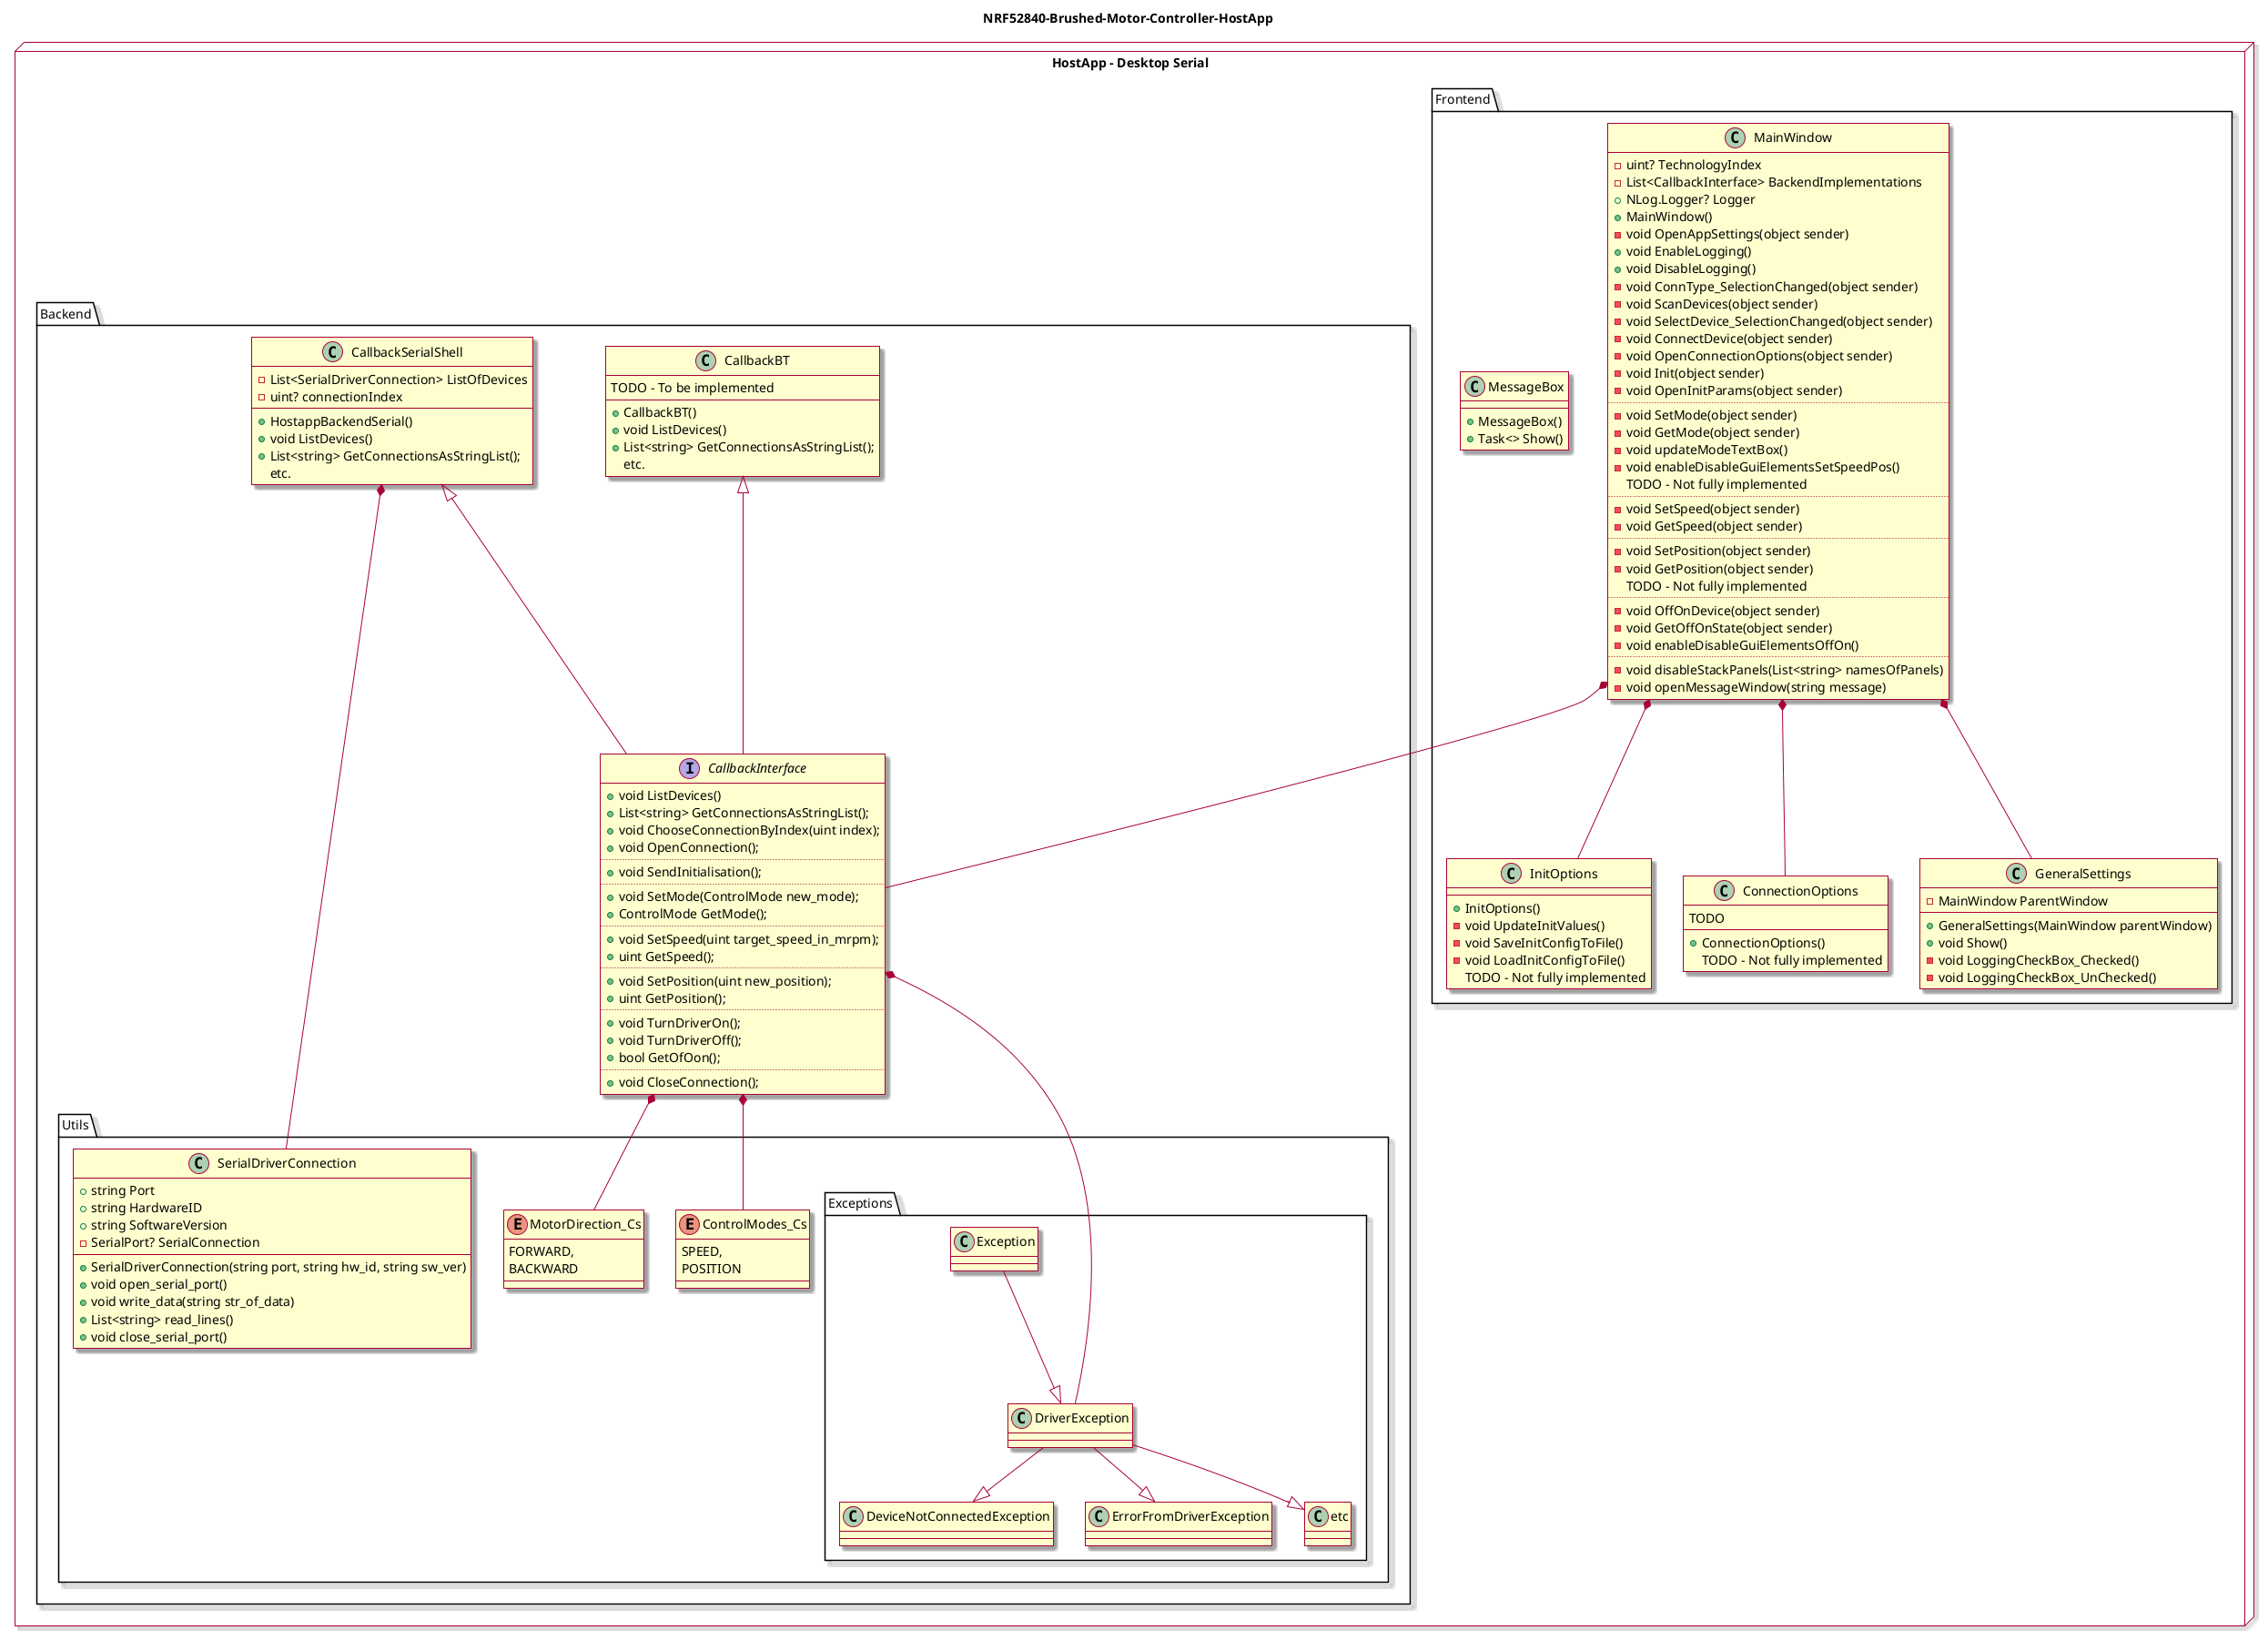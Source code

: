 @startuml Brushed-Motor-Controller-Hostapp
allow_mixing
skin rose

  title NRF52840-Brushed-Motor-Controller-HostApp

  node "HostApp - Desktop Serial" {
  package Frontend {
    class MainWindow {
      - uint? TechnologyIndex
      - List<CallbackInterface> BackendImplementations
      + NLog.Logger? Logger
      + MainWindow()
      - void OpenAppSettings(object sender)
      + void EnableLogging()
      + void DisableLogging()
      - void ConnType_SelectionChanged(object sender)
      - void ScanDevices(object sender)
      - void SelectDevice_SelectionChanged(object sender)
      - void ConnectDevice(object sender)
      - void OpenConnectionOptions(object sender)
      - void Init(object sender)
      - void OpenInitParams(object sender)
      ..
      - void SetMode(object sender)
      - void GetMode(object sender)
      - void updateModeTextBox()
      - void enableDisableGuiElementsSetSpeedPos()
      {method} TODO - Not fully implemented
      ..
      - void SetSpeed(object sender)
      - void GetSpeed(object sender)
      ..
      - void SetPosition(object sender)
      - void GetPosition(object sender)
      {method} TODO - Not fully implemented
      ..
      - void OffOnDevice(object sender)
      - void GetOffOnState(object sender)
      - void enableDisableGuiElementsOffOn()
      ..
      - void disableStackPanels(List<string> namesOfPanels)
      - void openMessageWindow(string message)
    }

    class MessageBox {
      + MessageBox()
      + Task<> Show()
    }

    class InitOptions {
      + InitOptions()
      - void UpdateInitValues()
      - void SaveInitConfigToFile()
      - void LoadInitConfigToFile()
      {method} TODO - Not fully implemented
    }

    class ConnectionOptions {
      +ConnectionOptions()
      TODO
      {method} TODO - Not fully implemented
    }

    class GeneralSettings {
      - MainWindow ParentWindow
      + GeneralSettings(MainWindow parentWindow)
      + void Show()
      - void LoggingCheckBox_Checked()
      - void LoggingCheckBox_UnChecked()
    }
  }

  package Backend{
    class CallbackBT {
      TODO - To be implemented
      + CallbackBT()
      + void ListDevices()
      + List<string> GetConnectionsAsStringList();
       {method} etc.
    }

    class CallbackSerialShell {
      - List<SerialDriverConnection> ListOfDevices
      - uint? connectionIndex
      + HostappBackendSerial()
      + void ListDevices()
      + List<string> GetConnectionsAsStringList();
       {method} etc.
    }

    Interface CallbackInterface {
      + void ListDevices()
      + List<string> GetConnectionsAsStringList();
      + void ChooseConnectionByIndex(uint index);
      + void OpenConnection();
      ..
      + void SendInitialisation();
      ..
      + void SetMode(ControlMode new_mode);
      + ControlMode GetMode();
      ..
      + void SetSpeed(uint target_speed_in_mrpm);
      + uint GetSpeed();
      ..
      + void SetPosition(uint new_position);
      + uint GetPosition();
      ..
      + void TurnDriverOn();
      + void TurnDriverOff();
      + bool GetOfOon();
      ..
      + void CloseConnection();
    }

    package Utils{
      Enum ControlModes_Cs {
        SPEED,
        POSITION
      }

      Enum MotorDirection_Cs{
        FORWARD,
        BACKWARD
      }

      package Exceptions{
        DriverException <|-up- Exception
        class DriverException {
        }

        DeviceNotConnectedException <|-up- DriverException

        class DeviceNotConnectedException  {
        }

        ErrorFromDriverException <|-up- DriverException

        class ErrorFromDriverException  {
        }

        etc <|-up- DriverException

        class etc  {
        }
      }

      class SerialDriverConnection{
        + string Port
        + string HardwareID
        + string SoftwareVersion
        - SerialPort? SerialConnection
        + SerialDriverConnection(string port, string hw_id, string sw_ver)
        + void open_serial_port()
        + void write_data(string str_of_data)
        + List<string> read_lines()
        + void close_serial_port()

      }
    }
  }
}

CallbackBT <|-- CallbackInterface
CallbackSerialShell <|-- CallbackInterface
CallbackInterface  *--  ControlModes_Cs
CallbackInterface  *--  MotorDirection_Cs
CallbackInterface  *--  DriverException

CallbackSerialShell  *--  SerialDriverConnection

MainWindow  *--  CallbackInterface
MainWindow  *--  GeneralSettings
MainWindow  *--  InitOptions
MainWindow  *--  ConnectionOptions

@enduml
